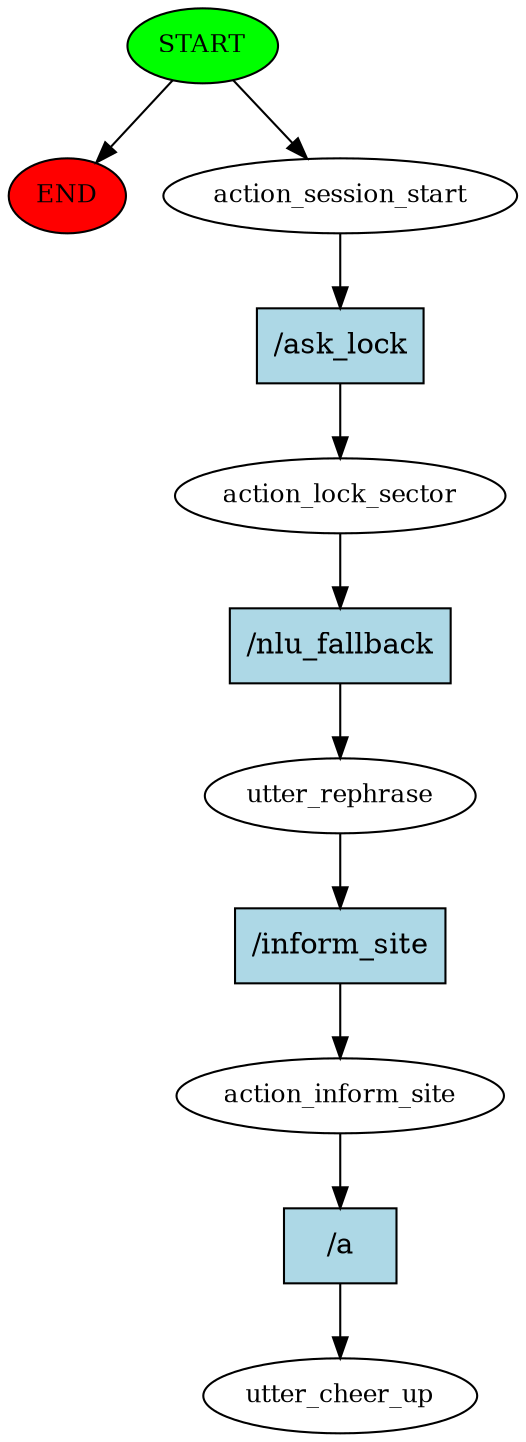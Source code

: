digraph  {
0 [class="start active", fillcolor=green, fontsize=12, label=START, style=filled];
"-1" [class=end, fillcolor=red, fontsize=12, label=END, style=filled];
1 [class=active, fontsize=12, label=action_session_start];
2 [class=active, fontsize=12, label=action_lock_sector];
3 [class=active, fontsize=12, label=utter_rephrase];
4 [class=active, fontsize=12, label=action_inform_site];
5 [class="dashed active", fontsize=12, label=utter_cheer_up];
6 [class="intent active", fillcolor=lightblue, label="/ask_lock", shape=rect, style=filled];
7 [class="intent active", fillcolor=lightblue, label="/nlu_fallback", shape=rect, style=filled];
8 [class="intent active", fillcolor=lightblue, label="/inform_site", shape=rect, style=filled];
9 [class="intent active", fillcolor=lightblue, label="/a", shape=rect, style=filled];
0 -> "-1"  [class="", key=NONE, label=""];
0 -> 1  [class=active, key=NONE, label=""];
1 -> 6  [class=active, key=0];
2 -> 7  [class=active, key=0];
3 -> 8  [class=active, key=0];
4 -> 9  [class=active, key=0];
6 -> 2  [class=active, key=0];
7 -> 3  [class=active, key=0];
8 -> 4  [class=active, key=0];
9 -> 5  [class=active, key=0];
}
